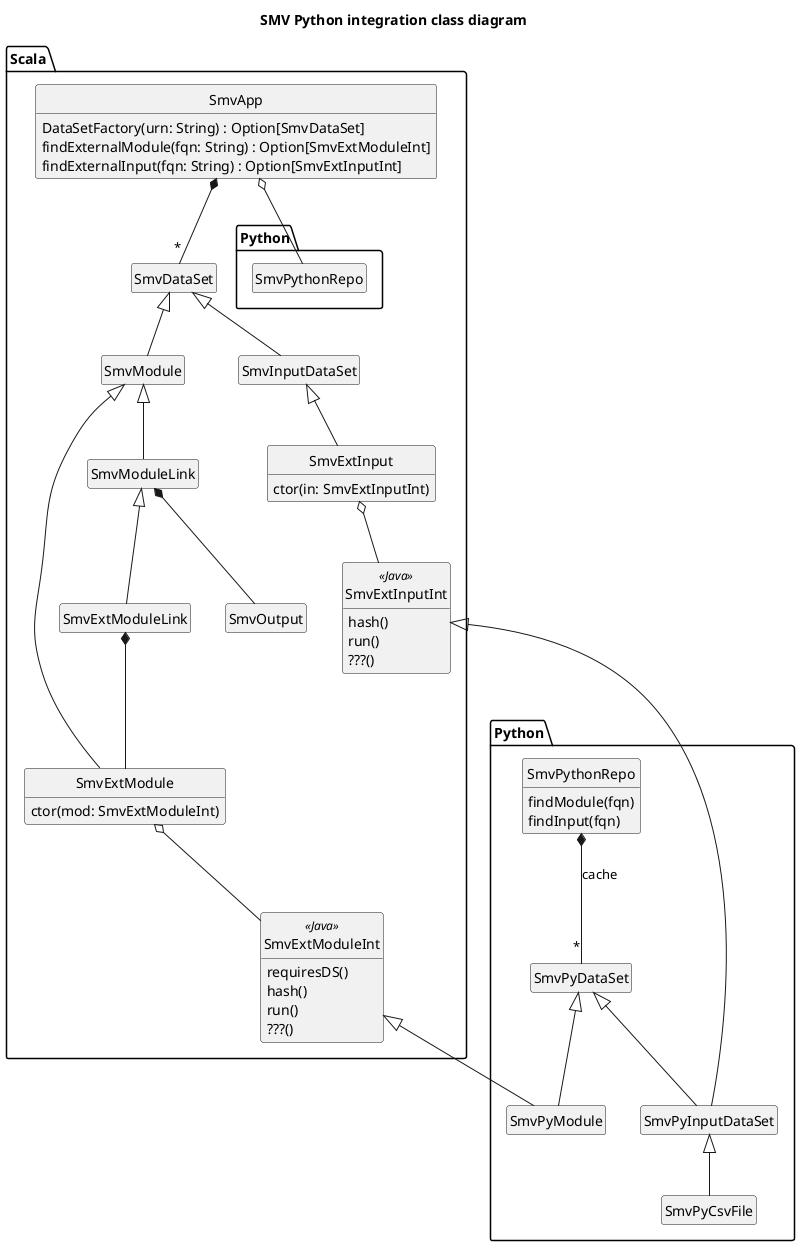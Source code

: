 @startuml

title SMV Python integration class diagram

hide empty methods
hide empty fields
hide circle

package Scala {
  class SmvApp {
    DataSetFactory(urn: String) : Option[SmvDataSet]
    findExternalModule(fqn: String) : Option[SmvExtModuleInt]
    findExternalInput(fqn: String) : Option[SmvExtInputInt]
  }
  class SmvOutput
  class SmvDataSet
  class SmvInputDataSet extends SmvDataSet
  class Scala.SmvExtModuleInt <<Java>> {
    requiresDS()
    hash()
    run()
    ???()
  }
  class Scala.SmvExtInputInt <<Java>> {
    hash()
    run()
    ???()
  }

  SmvApp o-- Python.SmvPythonRepo
  SmvApp *-- "*" SmvDataSet

  class SmvModuleLink extends SmvModule
  SmvModuleLink *-- SmvOutput

  class SmvModule extends SmvDataSet

  class SmvExtModule extends SmvModule {
    ctor(mod: SmvExtModuleInt)
  }
  SmvExtModule o-- Scala.SmvExtModuleInt

  class SmvExtInput extends SmvInputDataSet {
    ctor(in: SmvExtInputInt)
  }
  SmvExtInput o-- Scala.SmvExtInputInt

  class SmvExtModuleLink extends SmvModuleLink
  SmvExtModuleLink *-- SmvExtModule
}

package Python {
  class SmvPythonRepo {
    findModule(fqn)
    findInput(fqn)
  }
  class SmvPyDataSet

  class SmvPyModule extends Scala.SmvExtModuleInt
  SmvPyModule -U-|> SmvPyDataSet

  class SmvPyInputDataSet extends Scala.SmvExtInputInt
  SmvPyInputDataSet -U-|> SmvPyDataSet

  SmvPythonRepo *-- "*" SmvPyDataSet : "cache"

  SmvPyCsvFile -U-|> SmvPyInputDataSet
}

@enduml
